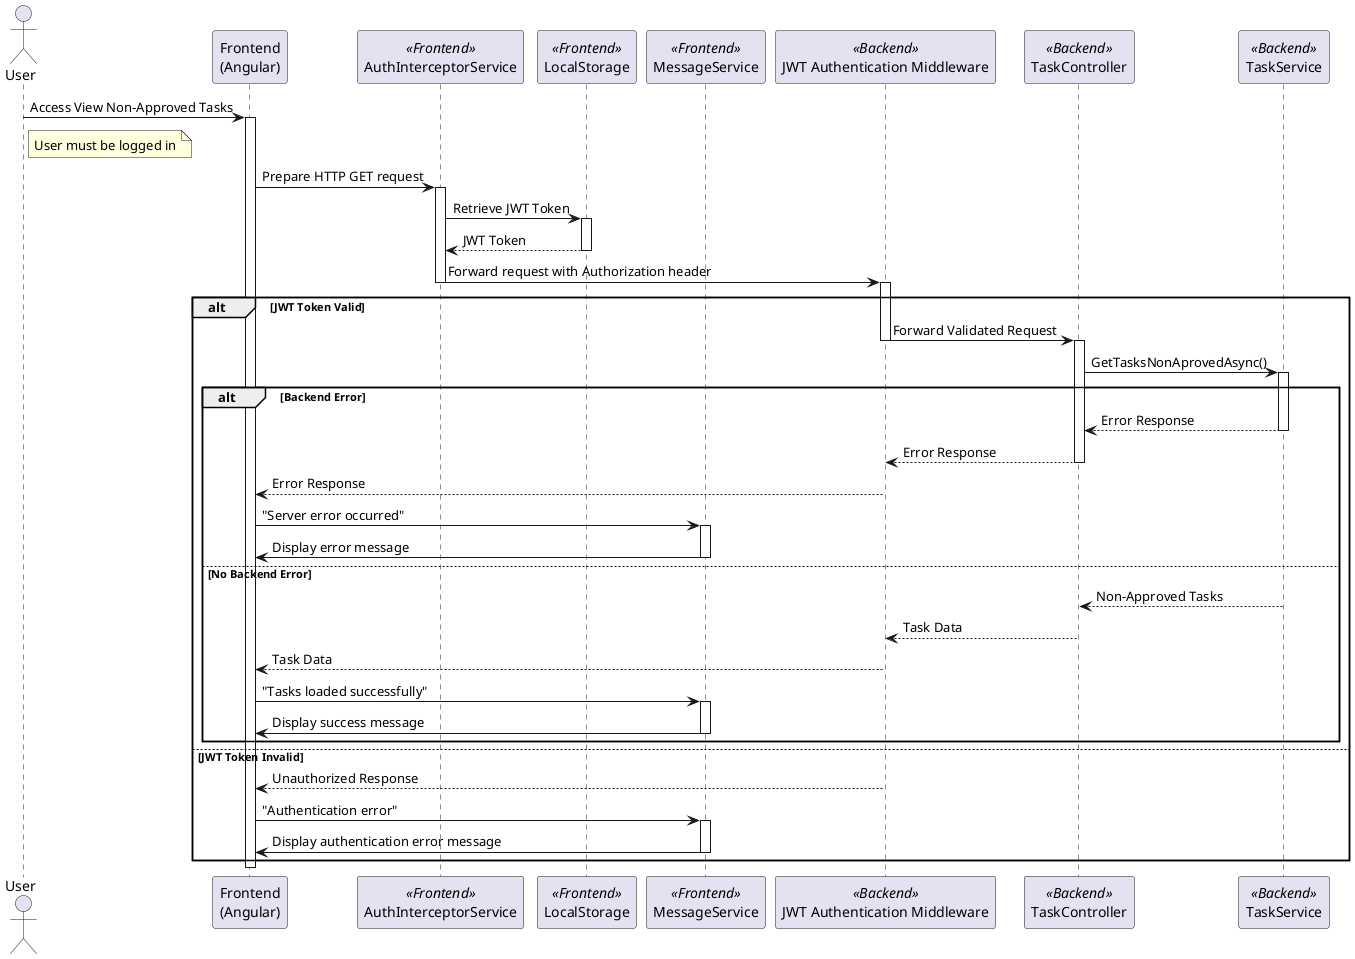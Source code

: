 @startuml
actor User
participant "Frontend\n(Angular)" as Frontend
participant "AuthInterceptorService" as AuthInterceptor <<Frontend>>
participant "LocalStorage" as LocalStorage <<Frontend>>
participant "MessageService" as MessageService <<Frontend>>
participant "JWT Authentication Middleware" as JwtAuth <<Backend>>
participant "TaskController" as Controller <<Backend>>
participant "TaskService" as TaskService <<Backend>>

User -> Frontend: Access View Non-Approved Tasks
note right of User: User must be logged in
activate Frontend

Frontend -> AuthInterceptor: Prepare HTTP GET request
activate AuthInterceptor
AuthInterceptor -> LocalStorage: Retrieve JWT Token
activate LocalStorage
LocalStorage --> AuthInterceptor: JWT Token
deactivate LocalStorage

AuthInterceptor -> JwtAuth: Forward request with Authorization header
deactivate AuthInterceptor
activate JwtAuth

alt JWT Token Valid
    JwtAuth -> Controller: Forward Validated Request
    deactivate JwtAuth
    activate Controller

    Controller -> TaskService: GetTasksNonAprovedAsync()
    activate TaskService

    alt Backend Error
        TaskService --> Controller: Error Response
        deactivate TaskService

        Controller --> JwtAuth: Error Response
        deactivate Controller

        JwtAuth --> Frontend: Error Response
        deactivate JwtAuth

        Frontend -> MessageService: "Server error occurred"
        activate MessageService
        MessageService -> Frontend: Display error message
        deactivate MessageService
    else No Backend Error
        TaskService --> Controller: Non-Approved Tasks
        deactivate TaskService

        Controller --> JwtAuth: Task Data
        deactivate Controller

        JwtAuth --> Frontend: Task Data
        deactivate JwtAuth

        Frontend -> MessageService: "Tasks loaded successfully"
        activate MessageService
        MessageService -> Frontend: Display success message
        deactivate MessageService
    end

else JWT Token Invalid
    JwtAuth --> Frontend: Unauthorized Response
    deactivate JwtAuth

    Frontend -> MessageService: "Authentication error"
    activate MessageService
    MessageService -> Frontend: Display authentication error message
    deactivate MessageService
end

deactivate Frontend
@enduml
